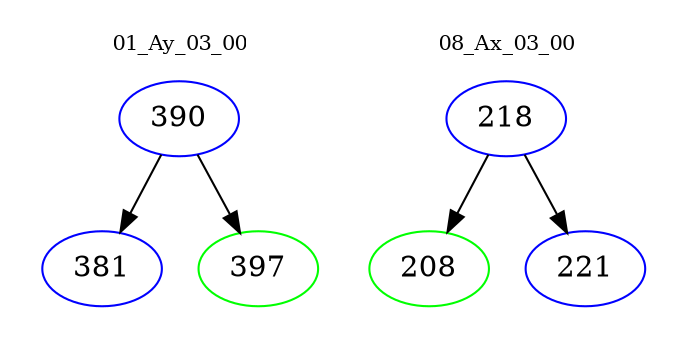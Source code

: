 digraph{
subgraph cluster_0 {
color = white
label = "01_Ay_03_00";
fontsize=10;
T0_390 [label="390", color="blue"]
T0_390 -> T0_381 [color="black"]
T0_381 [label="381", color="blue"]
T0_390 -> T0_397 [color="black"]
T0_397 [label="397", color="green"]
}
subgraph cluster_1 {
color = white
label = "08_Ax_03_00";
fontsize=10;
T1_218 [label="218", color="blue"]
T1_218 -> T1_208 [color="black"]
T1_208 [label="208", color="green"]
T1_218 -> T1_221 [color="black"]
T1_221 [label="221", color="blue"]
}
}
